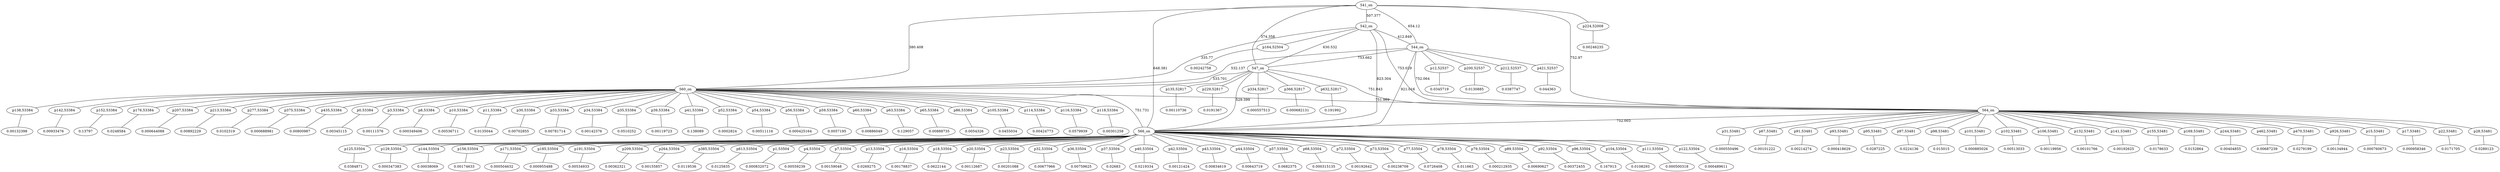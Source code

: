 graph {
	"p0,53384" -- "c0"
	"c0" [ label="0.00345115", pos="24.2583,8.19513!"];
	"p1,53504" -- "c10"
	"c10" [ label="0.000832072", pos="7.1017,11.941!"];
	"p3,53384" -- "c14"
	"c14" [ label="0.00111576", pos="18.728,13.9641!"];
	"p4,53504" -- "c24"
	"c24" [ label="0.00559239", pos="15.1359,3.10826!"];
	"p7,53504" -- "c28"
	"c28" [ label="0.00159048", pos="15.1292,13.2306!"];
	"p8,53384" -- "c32"
	"c32" [ label="0.000349406", pos="5.9642,8.39556!"];
	"p10,53384" -- "c42"
	"c42" [ label="0.00536711", pos="22.1834,8.1274!"];
	"p11,53384" -- "c53"
	"c53" [ label="0.0135044", pos="17.1476,12.521!"];
	"p12,52537" -- "c65"
	"c65" [ label="0.0345719", pos="20.0286,5.15849!"];
	"p13,53504" -- "c66"
	"c66" [ label="0.0269275", pos="4.68285,13.2429!"];
	"p15,53481" -- "c70"
	"c70" [ label="0.000760673", pos="18.8508,7.75953!"];
	"p16,53504" -- "c71"
	"c71" [ label="0.00178837", pos="15.2045,4.57147!"];
	"p17,53481" -- "c75"
	"c75" [ label="0.000958346", pos="18.6435,7.94328!"];
	"p18,53504" -- "c77"
	"c77" [ label="0.0622144", pos="10.3352,1.56658!"];
	"p20,53504" -- "c81"
	"c81" [ label="0.00112687", pos="15.54,15.402!"];
	"p22,53481" -- "c84"
	"c84" [ label="0.0171705", pos="11.7478,7.96987!"];
	"p23,53504" -- "c85"
	"c85" [ label="0.00201088", pos="15.1021,11.7699!"];
	"p28,53481" -- "c89"
	"c89" [ label="0.0289123", pos="16.2789,8.81713!"];
	"p30,53384" -- "c91"
	"c91" [ label="0.00702855", pos="27.1076,8.10124!"];
	"p31,53481" -- "c100"
	"c100" [ label="0.000550496", pos="14.8424,8.08918!"];
	"p32,53504" -- "c102"
	"c102" [ label="0.00677966", pos="24.3459,1.26206!"];
	"p33,53384" -- "c105"
	"c105" [ label="0.00781714", pos="15.2356,7.94144!"];
	"p34,53384" -- "c115"
	"c115" [ label="0.00142376", pos="8.04935,8.21772!"];
	"p35,53384" -- "c125"
	"c125" [ label="0.0510252", pos="13.3489,3.83686!"];
	"p36,53504" -- "c135"
	"c135" [ label="0.00759625", pos="8.78498,14.7272!"];
	"p37,53504" -- "c139"
	"c139" [ label="0.02683", pos="4.74425,3.13984!"];
	"p39,53384" -- "c143"
	"c143" [ label="0.00119723", pos="21.6356,8.20523!"];
	"p40,53504" -- "c153"
	"c153" [ label="0.0219334", pos="10.6743,12.6699!"];
	"p41,53384" -- "c157"
	"c157" [ label="0.138089", pos="13.1812,12.5154!"];
	"p42,53504" -- "c167"
	"c167" [ label="0.00121424", pos="23.2295,11.9245!"];
	"p43,53504" -- "c171"
	"c171" [ label="0.00834619", pos="19.6378,3.67417!"];
	"p44,53504" -- "c175"
	"c175" [ label="0.00643719", pos="14.9995,4.87512!"];
	"p52,53384" -- "c179"
	"c179" [ label="0.0002824", pos="0.0120334,8.38589!"];
	"p54,53384" -- "c189"
	"c189" [ label="0.00511116", pos="9.90804,8.207!"];
	"p56,53384" -- "c199"
	"c199" [ label="0.000425164", pos="3.46111,8.14544!"];
	"p57,53504" -- "c209"
	"c209" [ label="0.0682375", pos="15.0924,10.1778!"];
	"p59,53384" -- "c213"
	"c213" [ label="0.0057195", pos="8.6174,8.11663!"];
	"p60,53384" -- "c223"
	"c223" [ label="0.00886049", pos="31.984,8.41568!"];
	"p63,53384" -- "c233"
	"c233" [ label="0.129057", pos="17.0566,3.8495!"];
	"p65,53384" -- "c243"
	"c243" [ label="0.00888735", pos="31.1215,4.78319!"];
	"p67,53481" -- "c253"
	"c253" [ label="0.00101222", pos="15.0814,7.96985!"];
	"p68,53504" -- "c254"
	"c254" [ label="0.000315135", pos="21.5735,1.75623!"];
	"p72,53504" -- "c258"
	"c258" [ label="0.00192642", pos="10.791,3.6809!"];
	"p73,53504" -- "c262"
	"c262" [ label="0.00238709", pos="5.06378,1.28542!"];
	"p77,53504" -- "c266"
	"c266" [ label="0.0726408", pos="15.1,5.83005!"];
	"p78,53504" -- "c270"
	"c270" [ label="0.011663", pos="6.96182,4.46185!"];
	"p79,53504" -- "c274"
	"c274" [ label="0.000212935", pos="14.9829,11.4685!"];
	"p86,53384" -- "c278"
	"c278" [ label="0.0054326", pos="20.251,8.15755!"];
	"p89,53504" -- "c288"
	"c288" [ label="0.00690627", pos="8.68259,16.0411!"];
	"p91,53481" -- "c292"
	"c292" [ label="0.00214274", pos="9.84893,7.90537!"];
	"p92,53504" -- "c293"
	"c293" [ label="0.00372455", pos="17.32,0.0275696!"];
	"p93,53481" -- "c297"
	"c297" [ label="0.000418629", pos="25.6737,8.05553!"];
	"p95,53481" -- "c298"
	"c298" [ label="0.0287225", pos="15.1722,8.6086!"];
	"p96,53504" -- "c299"
	"c299" [ label="0.167913", pos="16.2191,16.5931!"];
	"p97,53481" -- "c303"
	"c303" [ label="0.0224136", pos="14.8666,8.25476!"];
	"p98,53481" -- "c304"
	"c304" [ label="0.015015", pos="22.005,13.5966!"];
	"p101,53481" -- "c305"
	"c305" [ label="0.000885026", pos="8.274,13.6038!"];
	"p102,53481" -- "c306"
	"c306" [ label="0.00513033", pos="23.248,8.14352!"];
	"p104,53504" -- "c307"
	"c307" [ label="0.0108293", pos="19.5815,12.6603!"];
	"p105,53384" -- "c311"
	"c311" [ label="0.0455034", pos="11.6725,13.9671!"];
	"p106,53481" -- "c321"
	"c321" [ label="0.00119956", pos="7.00238,8.26572!"];
	"p111,53504" -- "c322"
	"c322" [ label="0.000500318", pos="25.7599,13.2227!"];
	"p114,53384" -- "c326"
	"c326" [ label="0.00424773", pos="18.7169,2.44351!"];
	"p116,53384" -- "c336"
	"c336" [ label="0.0579939", pos="11.6606,2.42343!"];
	"p118,53384" -- "c346"
	"c346" [ label="0.00301258", pos="13.5408,7.98015!"];
	"p122,53504" -- "c356"
	"c356" [ label="0.000489611", pos="25.6912,3.10086!"];
	"p125,53504" -- "c360"
	"c360" [ label="0.0384871", pos="14.9248,8.2896!"];
	"p129,53504" -- "c364"
	"c364" [ label="0.000347383", pos="21.3439,16.0107!"];
	"p132,53481" -- "c368"
	"c368" [ label="0.00101766", pos="8.36244,2.79513!"];
	"p135,52817" -- "c372"
	"c372" [ label="0.00110736", pos="14.0626,7.12748!"];
	"p138,53384" -- "c374"
	"c374" [ label="0.00132398", pos="17.5133,12.1827!"];
	"p141,53481" -- "c384"
	"c384" [ label="0.00192625", pos="20.6966,8.4943!"];
	"p142,53384" -- "c386"
	"c386" [ label="0.00933476", pos="17.5183,4.0828!"];
	"p144,53504" -- "c395"
	"c395" [ label="0.00038069", pos="21.5517,14.717!"];
	"p152,53384" -- "c399"
	"c399" [ label="0.13797", pos="32.4324,8.46146!"];
	"p155,53481" -- "c409"
	"c409" [ label="0.0178633", pos="4.78117,8.40422!"];
	"p156,53504" -- "c410"
	"c410" [ label="0.00174633", pos="15.2826,10.6207!"];
	"p164,52504" -- "c414"
	"c414" [ label="0.00242758", pos="16.1802,7.69599!"];
	"p169,53481" -- "c415"
	"c415" [ label="0.0152864", pos="21.9086,2.805!"];
	"p171,53504" -- "c416"
	"c416" [ label="0.000504632", pos="23.2029,4.44465!"];
	"p176,53384" -- "c421"
	"c421" [ label="0.0248584", pos="12.8664,12.2758!"];
	"p185,53504" -- "c430"
	"c430" [ label="0.000955488", pos="8.66156,0.56508!"];
	"p191,53504" -- "c434"
	"c434" [ label="0.00534933", pos="21.3538,0.479426!"];
	"p200,52537" -- "c441"
	"c441" [ label="0.0130885", pos="15.6764,7.03837!"];
	"p207,53384" -- "c443"
	"c443" [ label="0.000644088", pos="31.169,8.19381!"];
	"p209,53504" -- "c452"
	"c452" [ label="0.00362321", pos="14.9404,6.67902!"];
	"p212,52537" -- "c459"
	"c459" [ label="0.0387747", pos="14.1059,8.8391!"];
	"p213,53384" -- "c461"
	"c461" [ label="0.00892229", pos="12.872,4.17383!"];
	"p224,52008" -- "c470"
	"c470" [ label="0.00246235", pos="16.1449,8.30674!"];
	"p229,52817" -- "c474"
	"c474" [ label="0.0191367", pos="19.9919,11.2132!"];
	"p244,53481" -- "c476"
	"c476" [ label="0.00404855", pos="15.2377,12.5383!"];
	"p264,53504" -- "c477"
	"c477" [ label="0.00155857", pos="14.921,9.34118!"];
	"p277,53384" -- "c482"
	"c482" [ label="0.0102319", pos="31.169,12.8669!"];
	"p334,52817" -- "c494"
	"c494" [ label="0.000557513", pos="15.6078,8.95216!"];
	"p366,52817" -- "c496"
	"c496" [ label="0.000682131", pos="10.1538,5.1341!"];
	"p375,53384" -- "c502"
	"c502" [ label="0.000688981", pos="10.5623,8.04345!"];
	"p385,53504" -- "c511"
	"c511" [ label="0.0119536", pos="15.1418,5.39143!"];
	"p421,52537" -- "c515"
	"c515" [ label="0.044363", pos="10.1817,11.2396!"];
	"p435,53384" -- "c520"
	"c520" [ label="0.00800987", pos="14.5739,7.97122!"];
	"p462,53481" -- "c529"
	"c529" [ label="0.00687239", pos="15.2773,3.82405!"];
	"p470,53481" -- "c530"
	"c530" [ label="0.0279199", pos="18.3555,8.04075!"];
	"p613,53504" -- "c531"
	"c531" [ label="0.0125835", pos="14.9434,7.6276!"];
	"p632,52817" -- "c539"
	"c539" [ label="0.191992", pos="6.01607,1.80749!"];
	"p926,53481" -- "c540"
	"c540" [ label="0.00134944", pos="8.68705,0.951377!"];
	"541_on" -- "542_on" [label="507.377"]
	"541_on" -- "544_on" [label="654.12"]
	"541_on" -- "547_on" [label="374.358"]
	"541_on" -- "560_on" [label="380.408"]
	"541_on" -- "564_on" [label="752.97"]
	"541_on" -- "566_on" [label="648.381"]
	"542_on" -- "544_on" [label="412.849"]
	"542_on" -- "547_on" [label="630.532"]
	"542_on" -- "560_on" [label="335.77"]
	"542_on" -- "564_on" [label="753.029"]
	"542_on" -- "566_on" [label="823.304"]
	"544_on" -- "547_on" [label="753.662"]
	"544_on" -- "560_on" [label="532.137"]
	"544_on" -- "564_on" [label="752.064"]
	"544_on" -- "566_on" [label="921.016"]
	"547_on" -- "560_on" [label="533.701"]
	"547_on" -- "564_on" [label="751.843"]
	"547_on" -- "566_on" [label="529.399"]
	"560_on" -- "564_on" [label="751.969"]
	"560_on" -- "566_on" [label="751.731"]
	"564_on" -- "566_on" [label="752.003"]
	"541_on" -- "p224,52008"
	"542_on" -- "p164,52504"
	"544_on" -- "p12,52537"
	"544_on" -- "p200,52537"
	"544_on" -- "p212,52537"
	"544_on" -- "p421,52537"
	"547_on" -- "p135,52817"
	"547_on" -- "p229,52817"
	"547_on" -- "p334,52817"
	"547_on" -- "p366,52817"
	"547_on" -- "p632,52817"
	"560_on" -- "p0,53384"
	"560_on" -- "p3,53384"
	"560_on" -- "p8,53384"
	"560_on" -- "p10,53384"
	"560_on" -- "p11,53384"
	"560_on" -- "p30,53384"
	"560_on" -- "p33,53384"
	"560_on" -- "p34,53384"
	"560_on" -- "p35,53384"
	"560_on" -- "p39,53384"
	"560_on" -- "p41,53384"
	"560_on" -- "p52,53384"
	"560_on" -- "p54,53384"
	"560_on" -- "p56,53384"
	"560_on" -- "p59,53384"
	"560_on" -- "p60,53384"
	"560_on" -- "p63,53384"
	"560_on" -- "p65,53384"
	"560_on" -- "p86,53384"
	"560_on" -- "p105,53384"
	"560_on" -- "p114,53384"
	"560_on" -- "p116,53384"
	"560_on" -- "p118,53384"
	"560_on" -- "p138,53384"
	"560_on" -- "p142,53384"
	"560_on" -- "p152,53384"
	"560_on" -- "p176,53384"
	"560_on" -- "p207,53384"
	"560_on" -- "p213,53384"
	"560_on" -- "p277,53384"
	"560_on" -- "p375,53384"
	"560_on" -- "p435,53384"
	"564_on" -- "p15,53481"
	"564_on" -- "p17,53481"
	"564_on" -- "p22,53481"
	"564_on" -- "p28,53481"
	"564_on" -- "p31,53481"
	"564_on" -- "p67,53481"
	"564_on" -- "p91,53481"
	"564_on" -- "p93,53481"
	"564_on" -- "p95,53481"
	"564_on" -- "p97,53481"
	"564_on" -- "p98,53481"
	"564_on" -- "p101,53481"
	"564_on" -- "p102,53481"
	"564_on" -- "p106,53481"
	"564_on" -- "p132,53481"
	"564_on" -- "p141,53481"
	"564_on" -- "p155,53481"
	"564_on" -- "p169,53481"
	"564_on" -- "p244,53481"
	"564_on" -- "p462,53481"
	"564_on" -- "p470,53481"
	"564_on" -- "p926,53481"
	"566_on" -- "p1,53504"
	"566_on" -- "p4,53504"
	"566_on" -- "p7,53504"
	"566_on" -- "p13,53504"
	"566_on" -- "p16,53504"
	"566_on" -- "p18,53504"
	"566_on" -- "p20,53504"
	"566_on" -- "p23,53504"
	"566_on" -- "p32,53504"
	"566_on" -- "p36,53504"
	"566_on" -- "p37,53504"
	"566_on" -- "p40,53504"
	"566_on" -- "p42,53504"
	"566_on" -- "p43,53504"
	"566_on" -- "p44,53504"
	"566_on" -- "p57,53504"
	"566_on" -- "p68,53504"
	"566_on" -- "p72,53504"
	"566_on" -- "p73,53504"
	"566_on" -- "p77,53504"
	"566_on" -- "p78,53504"
	"566_on" -- "p79,53504"
	"566_on" -- "p89,53504"
	"566_on" -- "p92,53504"
	"566_on" -- "p96,53504"
	"566_on" -- "p104,53504"
	"566_on" -- "p111,53504"
	"566_on" -- "p122,53504"
	"566_on" -- "p125,53504"
	"566_on" -- "p129,53504"
	"566_on" -- "p144,53504"
	"566_on" -- "p156,53504"
	"566_on" -- "p171,53504"
	"566_on" -- "p185,53504"
	"566_on" -- "p191,53504"
	"566_on" -- "p209,53504"
	"566_on" -- "p264,53504"
	"566_on" -- "p385,53504"
	"566_on" -- "p613,53504"
}
